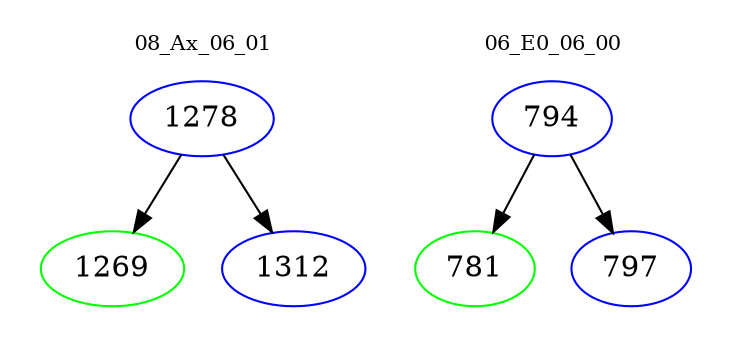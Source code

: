 digraph{
subgraph cluster_0 {
color = white
label = "08_Ax_06_01";
fontsize=10;
T0_1278 [label="1278", color="blue"]
T0_1278 -> T0_1269 [color="black"]
T0_1269 [label="1269", color="green"]
T0_1278 -> T0_1312 [color="black"]
T0_1312 [label="1312", color="blue"]
}
subgraph cluster_1 {
color = white
label = "06_E0_06_00";
fontsize=10;
T1_794 [label="794", color="blue"]
T1_794 -> T1_781 [color="black"]
T1_781 [label="781", color="green"]
T1_794 -> T1_797 [color="black"]
T1_797 [label="797", color="blue"]
}
}
